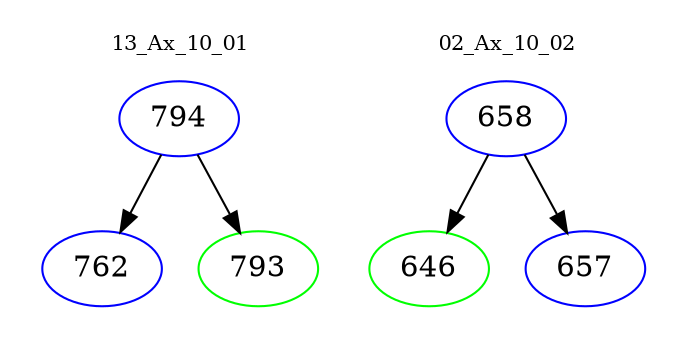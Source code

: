 digraph{
subgraph cluster_0 {
color = white
label = "13_Ax_10_01";
fontsize=10;
T0_794 [label="794", color="blue"]
T0_794 -> T0_762 [color="black"]
T0_762 [label="762", color="blue"]
T0_794 -> T0_793 [color="black"]
T0_793 [label="793", color="green"]
}
subgraph cluster_1 {
color = white
label = "02_Ax_10_02";
fontsize=10;
T1_658 [label="658", color="blue"]
T1_658 -> T1_646 [color="black"]
T1_646 [label="646", color="green"]
T1_658 -> T1_657 [color="black"]
T1_657 [label="657", color="blue"]
}
}
